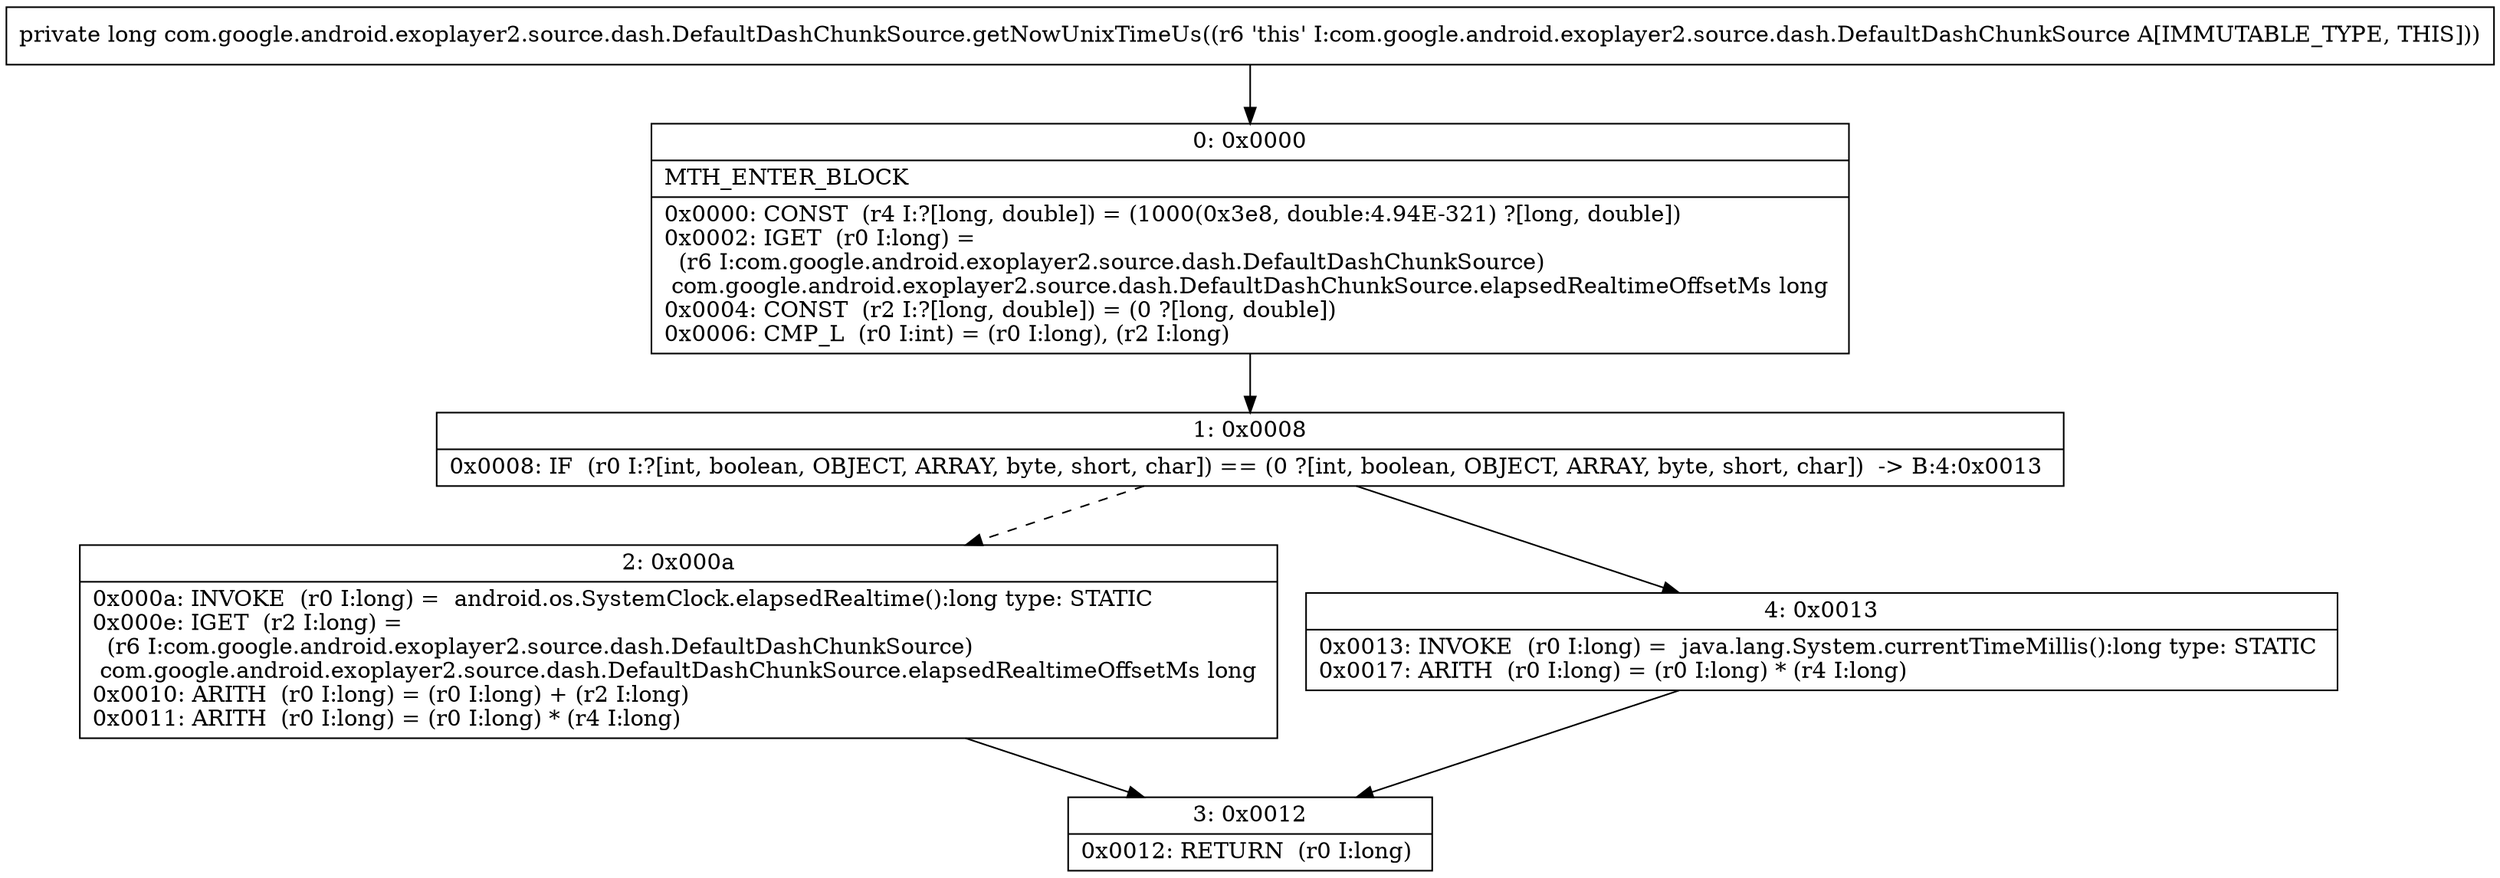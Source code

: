 digraph "CFG forcom.google.android.exoplayer2.source.dash.DefaultDashChunkSource.getNowUnixTimeUs()J" {
Node_0 [shape=record,label="{0\:\ 0x0000|MTH_ENTER_BLOCK\l|0x0000: CONST  (r4 I:?[long, double]) = (1000(0x3e8, double:4.94E\-321) ?[long, double]) \l0x0002: IGET  (r0 I:long) = \l  (r6 I:com.google.android.exoplayer2.source.dash.DefaultDashChunkSource)\l com.google.android.exoplayer2.source.dash.DefaultDashChunkSource.elapsedRealtimeOffsetMs long \l0x0004: CONST  (r2 I:?[long, double]) = (0 ?[long, double]) \l0x0006: CMP_L  (r0 I:int) = (r0 I:long), (r2 I:long) \l}"];
Node_1 [shape=record,label="{1\:\ 0x0008|0x0008: IF  (r0 I:?[int, boolean, OBJECT, ARRAY, byte, short, char]) == (0 ?[int, boolean, OBJECT, ARRAY, byte, short, char])  \-\> B:4:0x0013 \l}"];
Node_2 [shape=record,label="{2\:\ 0x000a|0x000a: INVOKE  (r0 I:long) =  android.os.SystemClock.elapsedRealtime():long type: STATIC \l0x000e: IGET  (r2 I:long) = \l  (r6 I:com.google.android.exoplayer2.source.dash.DefaultDashChunkSource)\l com.google.android.exoplayer2.source.dash.DefaultDashChunkSource.elapsedRealtimeOffsetMs long \l0x0010: ARITH  (r0 I:long) = (r0 I:long) + (r2 I:long) \l0x0011: ARITH  (r0 I:long) = (r0 I:long) * (r4 I:long) \l}"];
Node_3 [shape=record,label="{3\:\ 0x0012|0x0012: RETURN  (r0 I:long) \l}"];
Node_4 [shape=record,label="{4\:\ 0x0013|0x0013: INVOKE  (r0 I:long) =  java.lang.System.currentTimeMillis():long type: STATIC \l0x0017: ARITH  (r0 I:long) = (r0 I:long) * (r4 I:long) \l}"];
MethodNode[shape=record,label="{private long com.google.android.exoplayer2.source.dash.DefaultDashChunkSource.getNowUnixTimeUs((r6 'this' I:com.google.android.exoplayer2.source.dash.DefaultDashChunkSource A[IMMUTABLE_TYPE, THIS])) }"];
MethodNode -> Node_0;
Node_0 -> Node_1;
Node_1 -> Node_2[style=dashed];
Node_1 -> Node_4;
Node_2 -> Node_3;
Node_4 -> Node_3;
}

